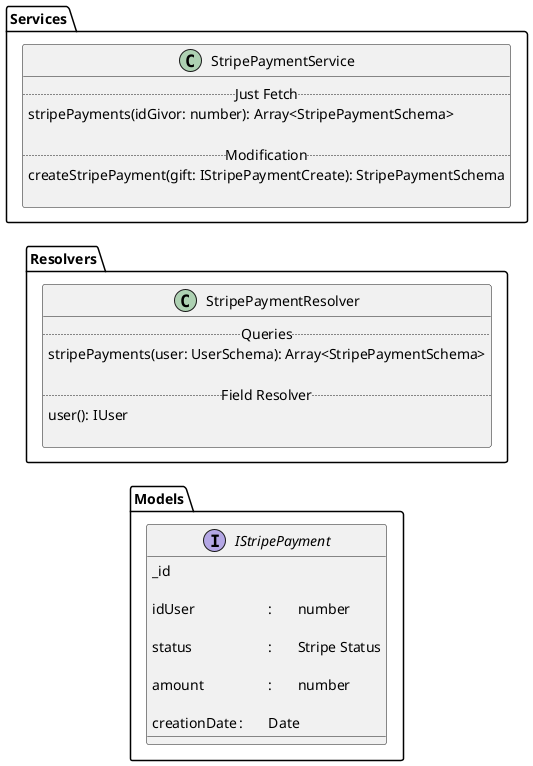 @startuml

left to right direction
folder Models {

	interface IStripePayment {
		_id

		idUser			:	number

		status			:	Stripe Status

		amount			:	number

		creationDate	:	Date
	}

}

folder Resolvers {

	
	class StripePaymentResolver {
		.. Queries ..
		stripePayments(user: UserSchema): Array<StripePaymentSchema>

		.. Field Resolver ..
		user(): IUser

	}
}

folder Services {

	class StripePaymentService {
		.. Just Fetch ..
		stripePayments(idGivor: number): Array<StripePaymentSchema>

		.. Modification ..
		createStripePayment(gift: IStripePaymentCreate): StripePaymentSchema

	}
}

@enduml